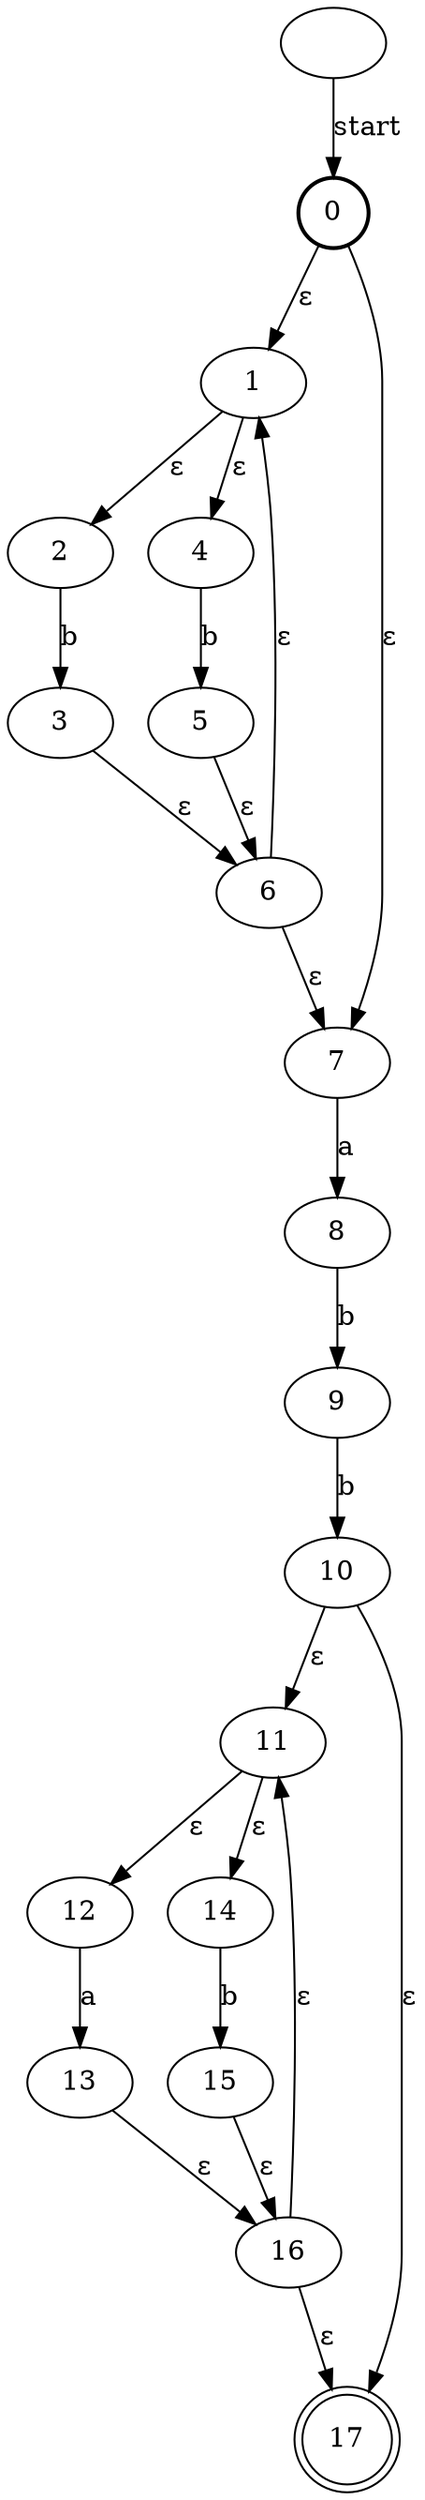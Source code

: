 digraph {
	0 [label=0 shape=circle style=bold]
	1 [label=1]
	2 [label=2]
	3 [label=3]
	4 [label=4]
	5 [label=5]
	6 [label=6]
	7 [label=7]
	8 [label=8]
	9 [label=9]
	10 [label=10]
	11 [label=11]
	12 [label=12]
	13 [label=13]
	14 [label=14]
	15 [label=15]
	16 [label=16]
	17 [label=17 shape=doublecircle]
	"" -> 0 [label=start]
	0 -> 1 [label="ε"]
	0 -> 7 [label="ε"]
	1 -> 2 [label="ε"]
	1 -> 4 [label="ε"]
	2 -> 3 [label=b]
	4 -> 5 [label=b]
	3 -> 6 [label="ε"]
	5 -> 6 [label="ε"]
	6 -> 1 [label="ε"]
	6 -> 7 [label="ε"]
	7 -> 8 [label=a]
	8 -> 9 [label=b]
	9 -> 10 [label=b]
	10 -> 11 [label="ε"]
	10 -> 17 [label="ε"]
	11 -> 12 [label="ε"]
	11 -> 14 [label="ε"]
	12 -> 13 [label=a]
	14 -> 15 [label=b]
	13 -> 16 [label="ε"]
	15 -> 16 [label="ε"]
	16 -> 11 [label="ε"]
	16 -> 17 [label="ε"]
}
